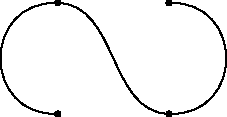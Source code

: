size(4cm,0);
pair A=(0,0), B=(0,1), C=(1,0), D=(1,1);

draw(A..B..C..D);
dot(A);dot(B);dot(C);dot(D);
